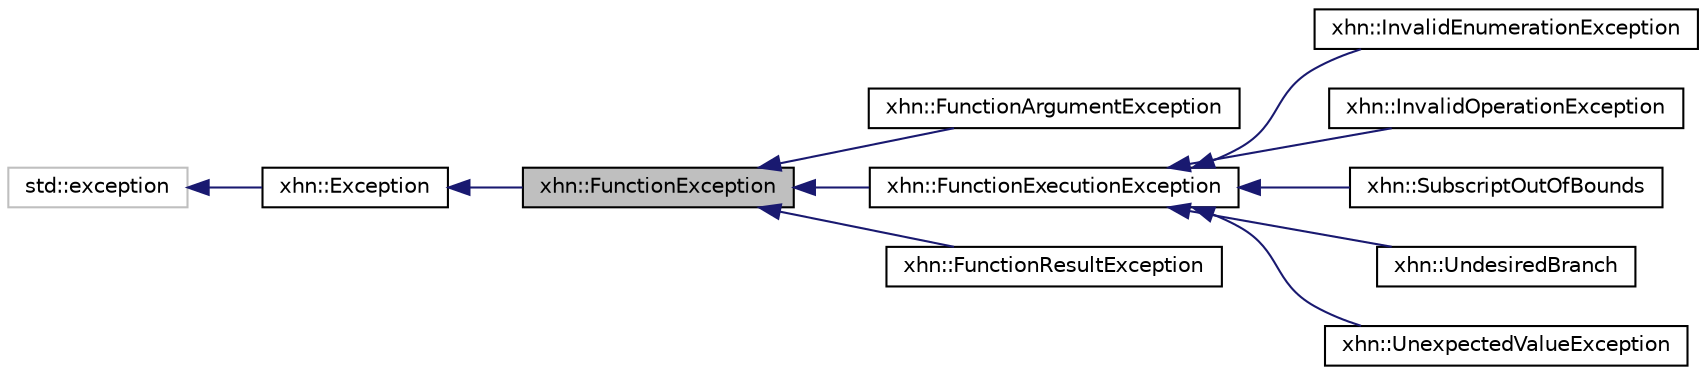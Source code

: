 digraph "xhn::FunctionException"
{
  edge [fontname="Helvetica",fontsize="10",labelfontname="Helvetica",labelfontsize="10"];
  node [fontname="Helvetica",fontsize="10",shape=record];
  rankdir="LR";
  Node1 [label="xhn::FunctionException",height=0.2,width=0.4,color="black", fillcolor="grey75", style="filled", fontcolor="black"];
  Node2 -> Node1 [dir="back",color="midnightblue",fontsize="10",style="solid",fontname="Helvetica"];
  Node2 [label="xhn::Exception",height=0.2,width=0.4,color="black", fillcolor="white", style="filled",URL="$classxhn_1_1_exception.html"];
  Node3 -> Node2 [dir="back",color="midnightblue",fontsize="10",style="solid",fontname="Helvetica"];
  Node3 [label="std::exception",height=0.2,width=0.4,color="grey75", fillcolor="white", style="filled"];
  Node1 -> Node4 [dir="back",color="midnightblue",fontsize="10",style="solid",fontname="Helvetica"];
  Node4 [label="xhn::FunctionArgumentException",height=0.2,width=0.4,color="black", fillcolor="white", style="filled",URL="$classxhn_1_1_function_argument_exception.html",tooltip="函数的输入参数为非法 "];
  Node1 -> Node5 [dir="back",color="midnightblue",fontsize="10",style="solid",fontname="Helvetica"];
  Node5 [label="xhn::FunctionExecutionException",height=0.2,width=0.4,color="black", fillcolor="white", style="filled",URL="$classxhn_1_1_function_execution_exception.html",tooltip="函数执行过程的异常 "];
  Node5 -> Node6 [dir="back",color="midnightblue",fontsize="10",style="solid",fontname="Helvetica"];
  Node6 [label="xhn::InvalidEnumerationException",height=0.2,width=0.4,color="black", fillcolor="white", style="filled",URL="$classxhn_1_1_invalid_enumeration_exception.html",tooltip="switch case里的枚举值是无效的 "];
  Node5 -> Node7 [dir="back",color="midnightblue",fontsize="10",style="solid",fontname="Helvetica"];
  Node7 [label="xhn::InvalidOperationException",height=0.2,width=0.4,color="black", fillcolor="white", style="filled",URL="$classxhn_1_1_invalid_operation_exception.html",tooltip="无效操作 "];
  Node5 -> Node8 [dir="back",color="midnightblue",fontsize="10",style="solid",fontname="Helvetica"];
  Node8 [label="xhn::SubscriptOutOfBounds",height=0.2,width=0.4,color="black", fillcolor="white", style="filled",URL="$classxhn_1_1_subscript_out_of_bounds.html"];
  Node5 -> Node9 [dir="back",color="midnightblue",fontsize="10",style="solid",fontname="Helvetica"];
  Node9 [label="xhn::UndesiredBranch",height=0.2,width=0.4,color="black", fillcolor="white", style="filled",URL="$classxhn_1_1_undesired_branch.html",tooltip="进入不该进入的条件分支 "];
  Node5 -> Node10 [dir="back",color="midnightblue",fontsize="10",style="solid",fontname="Helvetica"];
  Node10 [label="xhn::UnexpectedValueException",height=0.2,width=0.4,color="black", fillcolor="white", style="filled",URL="$classxhn_1_1_unexpected_value_exception.html",tooltip="非预期值异常 "];
  Node1 -> Node11 [dir="back",color="midnightblue",fontsize="10",style="solid",fontname="Helvetica"];
  Node11 [label="xhn::FunctionResultException",height=0.2,width=0.4,color="black", fillcolor="white", style="filled",URL="$classxhn_1_1_function_result_exception.html",tooltip="函数结果不是期望值 "];
}
